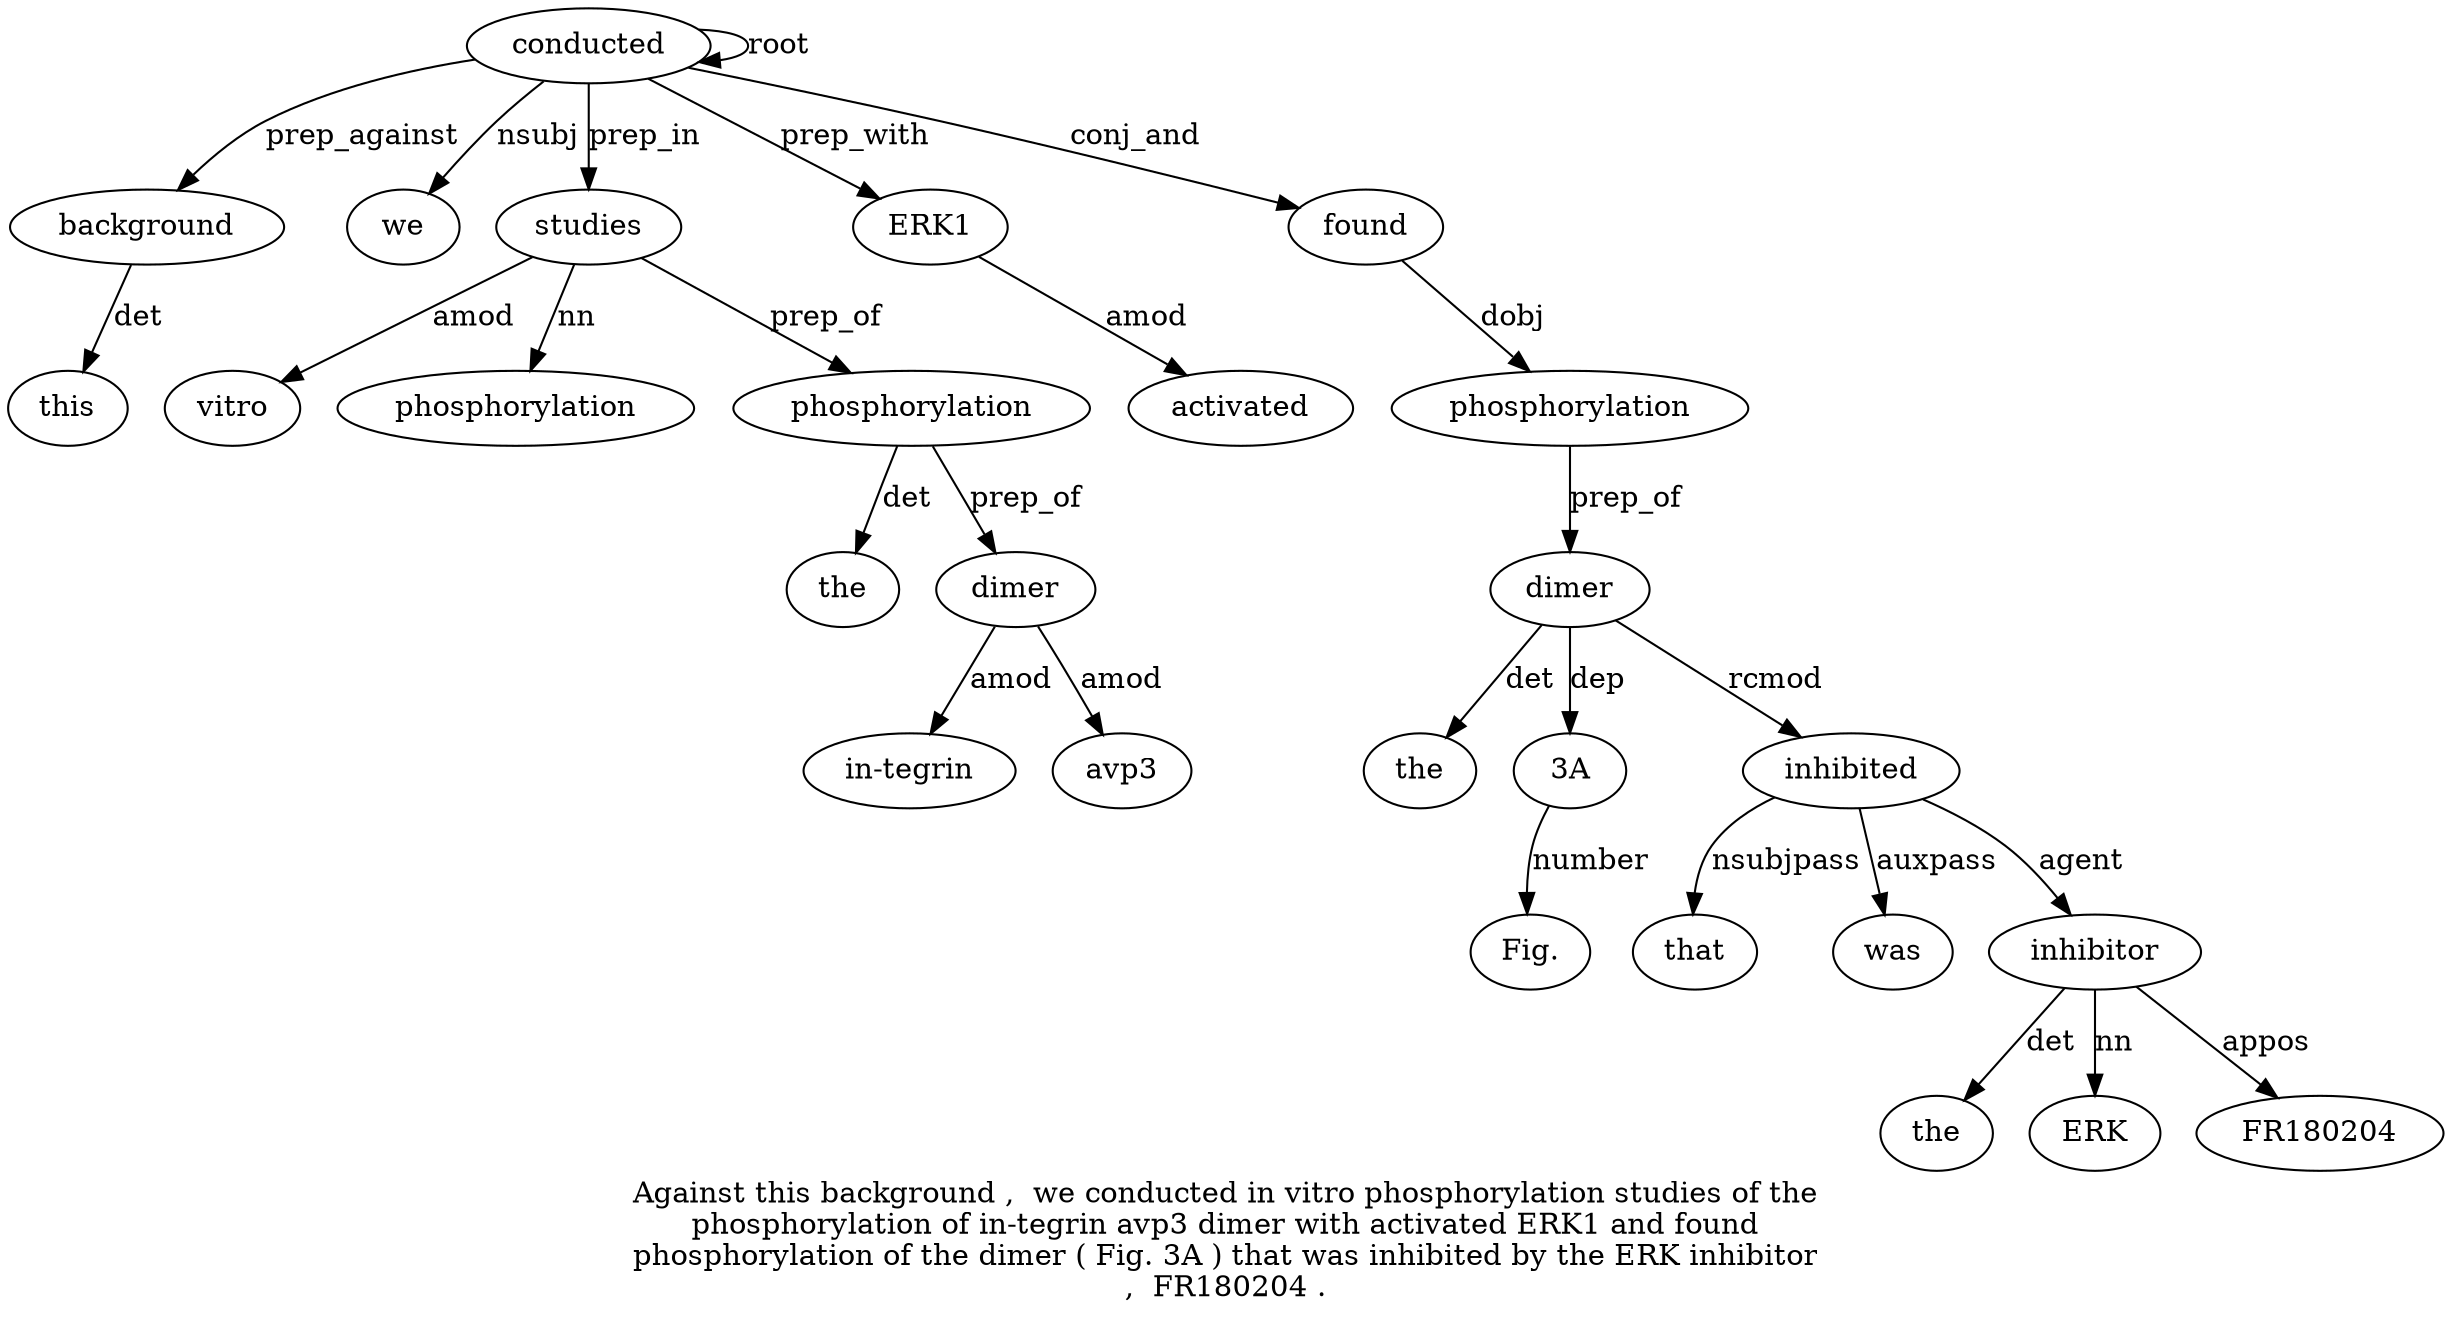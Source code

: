 digraph "Against this background ,  we conducted in vitro phosphorylation studies of the phosphorylation of in-tegrin avp3 dimer with activated ERK1 and found phosphorylation of the dimer ( Fig. 3A ) that was inhibited by the ERK inhibitor ,  FR180204 ." {
label="Against this background ,  we conducted in vitro phosphorylation studies of the
phosphorylation of in-tegrin avp3 dimer with activated ERK1 and found
phosphorylation of the dimer ( Fig. 3A ) that was inhibited by the ERK inhibitor
,  FR180204 .";
background3 [style=filled, fillcolor=white, label=background];
this2 [style=filled, fillcolor=white, label=this];
background3 -> this2  [label=det];
conducted6 [style=filled, fillcolor=white, label=conducted];
conducted6 -> background3  [label=prep_against];
we5 [style=filled, fillcolor=white, label=we];
conducted6 -> we5  [label=nsubj];
conducted6 -> conducted6  [label=root];
studies10 [style=filled, fillcolor=white, label=studies];
vitro8 [style=filled, fillcolor=white, label=vitro];
studies10 -> vitro8  [label=amod];
phosphorylation9 [style=filled, fillcolor=white, label=phosphorylation];
studies10 -> phosphorylation9  [label=nn];
conducted6 -> studies10  [label=prep_in];
phosphorylation13 [style=filled, fillcolor=white, label=phosphorylation];
the12 [style=filled, fillcolor=white, label=the];
phosphorylation13 -> the12  [label=det];
studies10 -> phosphorylation13  [label=prep_of];
dimer17 [style=filled, fillcolor=white, label=dimer];
"in-tegrin15" [style=filled, fillcolor=white, label="in-tegrin"];
dimer17 -> "in-tegrin15"  [label=amod];
avp316 [style=filled, fillcolor=white, label=avp3];
dimer17 -> avp316  [label=amod];
phosphorylation13 -> dimer17  [label=prep_of];
ERK120 [style=filled, fillcolor=white, label=ERK1];
activated19 [style=filled, fillcolor=white, label=activated];
ERK120 -> activated19  [label=amod];
conducted6 -> ERK120  [label=prep_with];
found22 [style=filled, fillcolor=white, label=found];
conducted6 -> found22  [label=conj_and];
phosphorylation23 [style=filled, fillcolor=white, label=phosphorylation];
found22 -> phosphorylation23  [label=dobj];
dimer26 [style=filled, fillcolor=white, label=dimer];
the25 [style=filled, fillcolor=white, label=the];
dimer26 -> the25  [label=det];
phosphorylation23 -> dimer26  [label=prep_of];
"3A29" [style=filled, fillcolor=white, label="3A"];
"Fig.28" [style=filled, fillcolor=white, label="Fig."];
"3A29" -> "Fig.28"  [label=number];
dimer26 -> "3A29"  [label=dep];
inhibited33 [style=filled, fillcolor=white, label=inhibited];
that31 [style=filled, fillcolor=white, label=that];
inhibited33 -> that31  [label=nsubjpass];
was32 [style=filled, fillcolor=white, label=was];
inhibited33 -> was32  [label=auxpass];
dimer26 -> inhibited33  [label=rcmod];
inhibitor37 [style=filled, fillcolor=white, label=inhibitor];
the35 [style=filled, fillcolor=white, label=the];
inhibitor37 -> the35  [label=det];
ERK36 [style=filled, fillcolor=white, label=ERK];
inhibitor37 -> ERK36  [label=nn];
inhibited33 -> inhibitor37  [label=agent];
FR18020439 [style=filled, fillcolor=white, label=FR180204];
inhibitor37 -> FR18020439  [label=appos];
}
